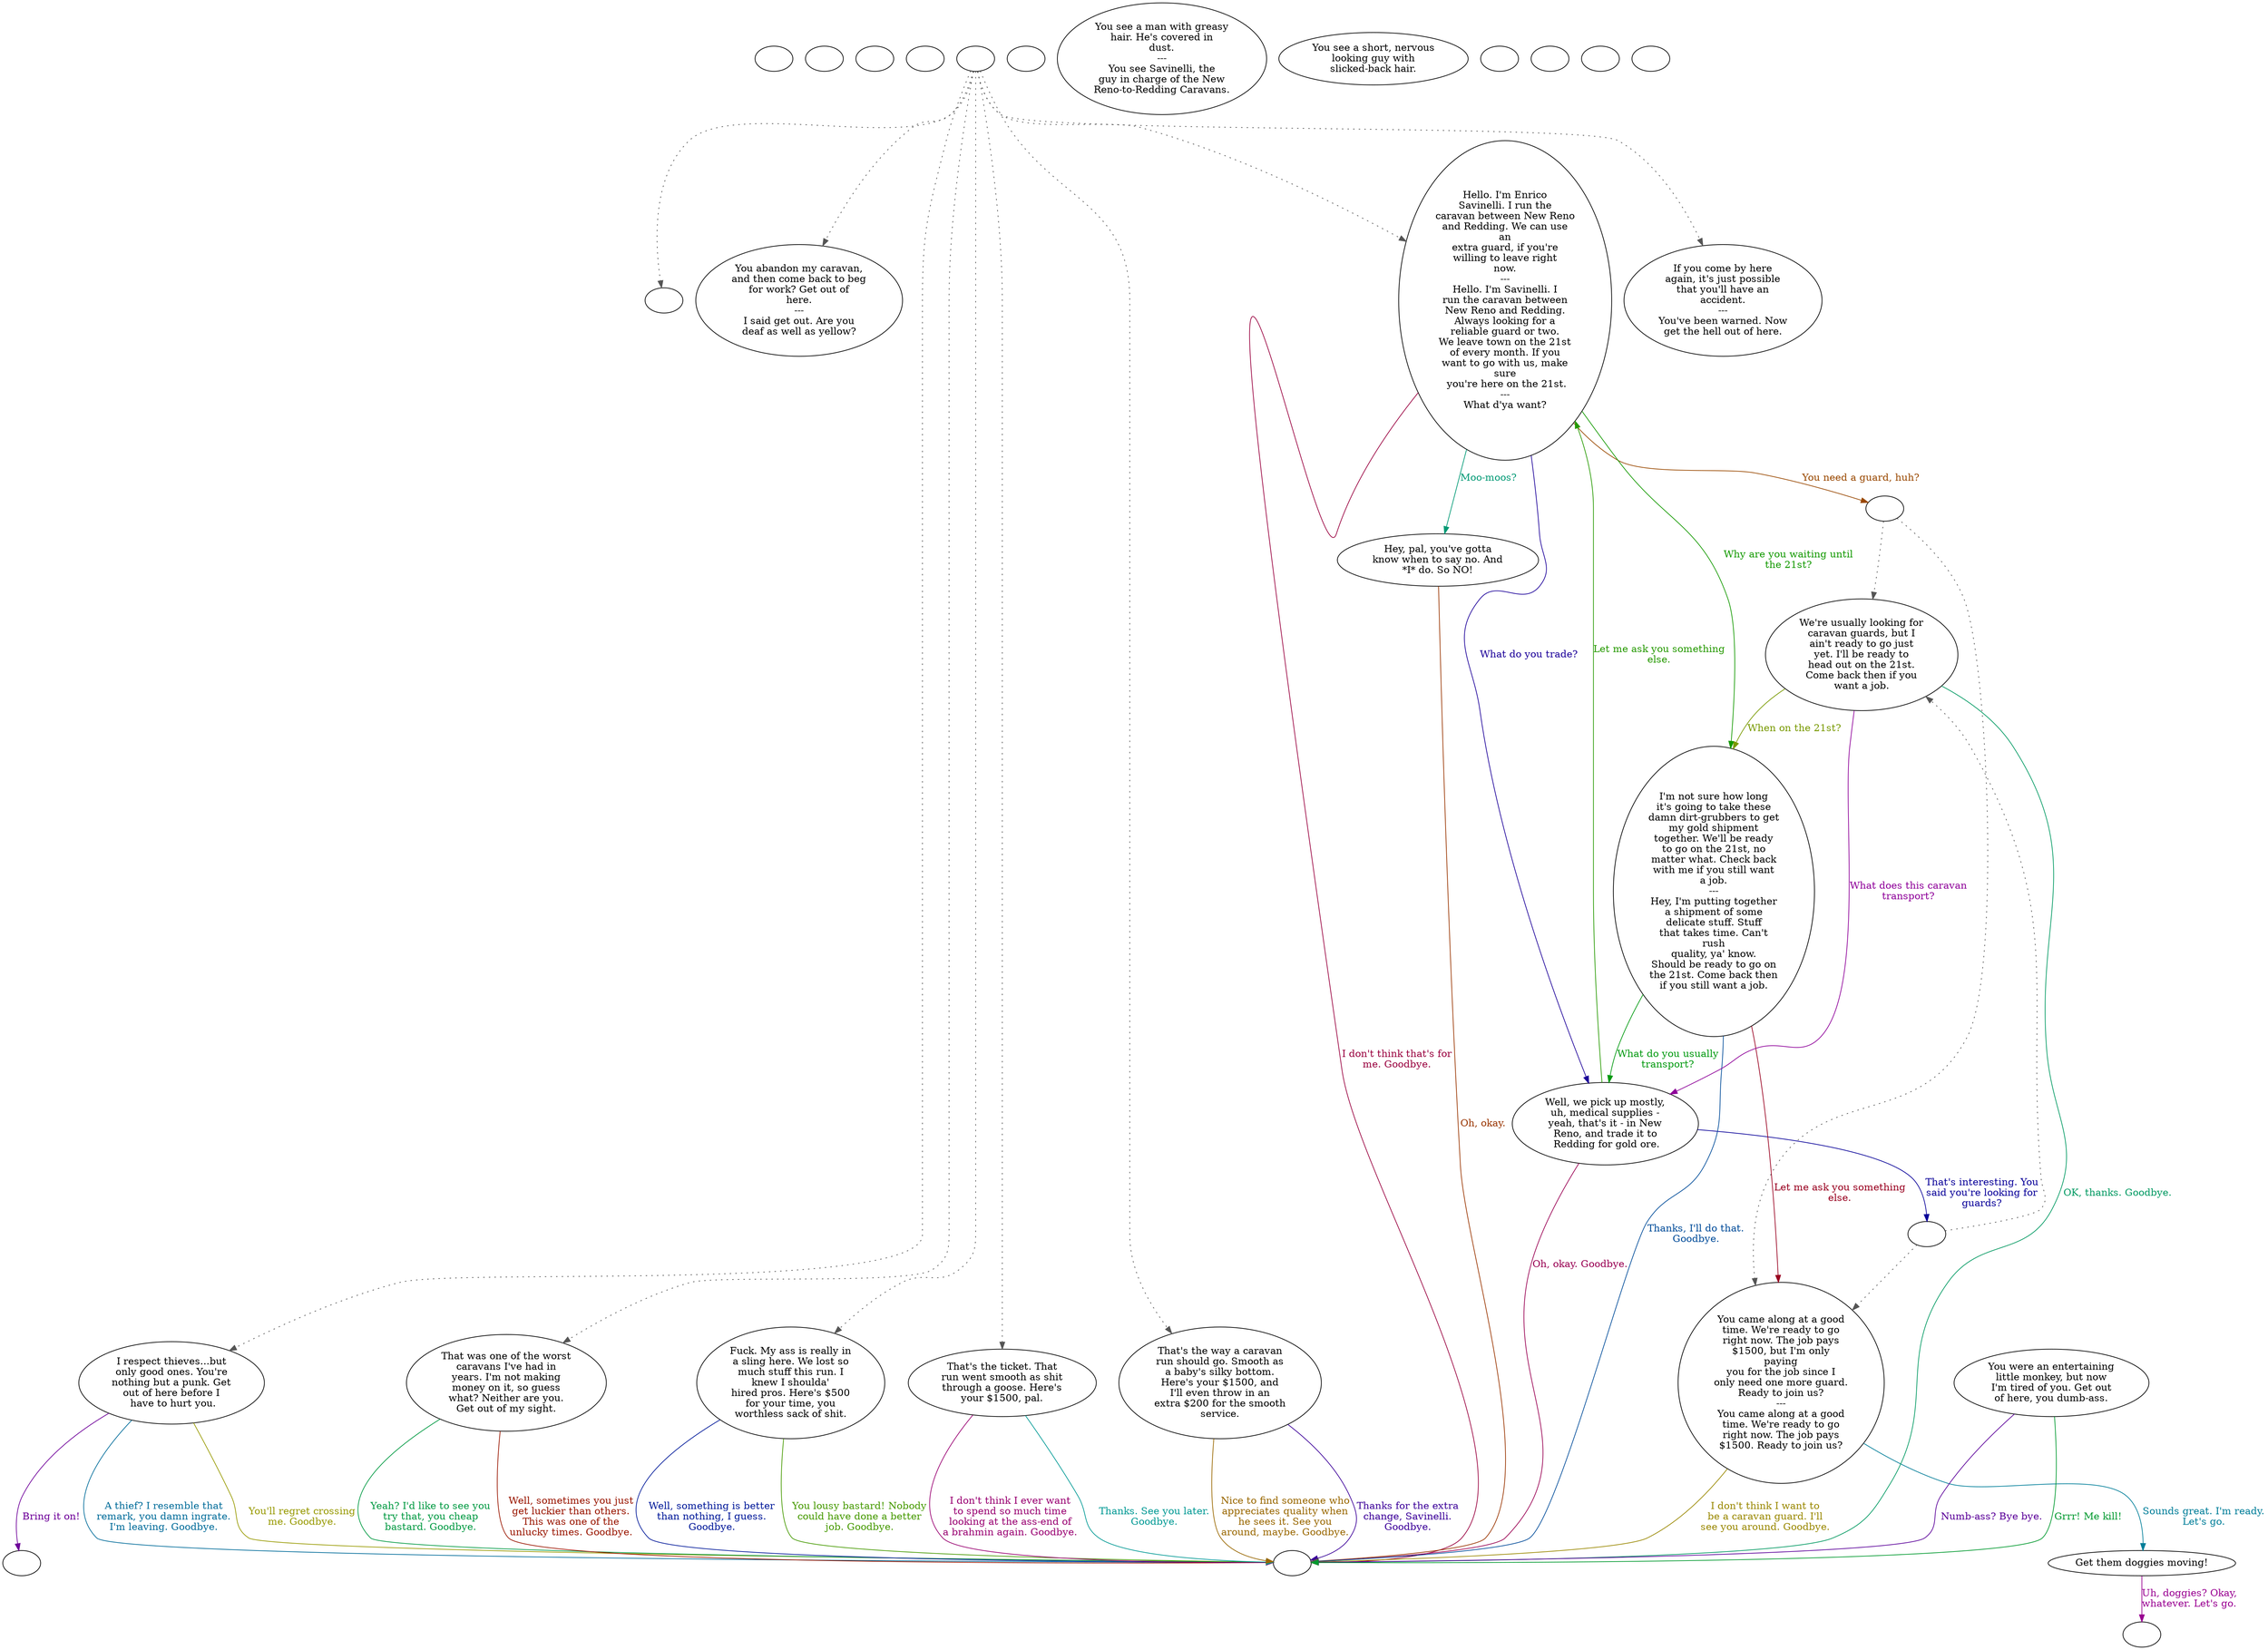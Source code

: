 digraph RCSAVINE {
  "checkPartyMembersNearDoor" [style=filled       fillcolor="#FFFFFF"       color="#000000"]
  "checkPartyMembersNearDoor" [label=""]
  "start" [style=filled       fillcolor="#FFFFFF"       color="#000000"]
  "start" [label=""]
  "critter_p_proc" [style=filled       fillcolor="#FFFFFF"       color="#000000"]
  "critter_p_proc" [label=""]
  "pickup_p_proc" [style=filled       fillcolor="#FFFFFF"       color="#000000"]
  "pickup_p_proc" [label=""]
  "talk_p_proc" [style=filled       fillcolor="#FFFFFF"       color="#000000"]
  "talk_p_proc" -> "Node004" [style=dotted color="#555555"]
  "talk_p_proc" -> "Node005" [style=dotted color="#555555"]
  "talk_p_proc" -> "Node006" [style=dotted color="#555555"]
  "talk_p_proc" -> "Node007" [style=dotted color="#555555"]
  "talk_p_proc" -> "Node008" [style=dotted color="#555555"]
  "talk_p_proc" -> "Node009" [style=dotted color="#555555"]
  "talk_p_proc" -> "Node010" [style=dotted color="#555555"]
  "talk_p_proc" -> "Node001" [style=dotted color="#555555"]
  "talk_p_proc" -> "Node003" [style=dotted color="#555555"]
  "talk_p_proc" [label=""]
  "destroy_p_proc" [style=filled       fillcolor="#FFFFFF"       color="#000000"]
  "destroy_p_proc" [label=""]
  "look_at_p_proc" [style=filled       fillcolor="#FFFFFF"       color="#000000"]
  "look_at_p_proc" [label="You see a man with greasy\nhair. He's covered in\ndust.\n---\nYou see Savinelli, the\nguy in charge of the New\nReno-to-Redding Caravans."]
  "description_p_proc" [style=filled       fillcolor="#FFFFFF"       color="#000000"]
  "description_p_proc" [label="You see a short, nervous\nlooking guy with\nslicked-back hair."]
  "use_skill_on_p_proc" [style=filled       fillcolor="#FFFFFF"       color="#000000"]
  "use_skill_on_p_proc" [label=""]
  "damage_p_proc" [style=filled       fillcolor="#FFFFFF"       color="#000000"]
  "damage_p_proc" [label=""]
  "map_enter_p_proc" [style=filled       fillcolor="#FFFFFF"       color="#000000"]
  "map_enter_p_proc" [label=""]
  "map_update_p_proc" [style=filled       fillcolor="#FFFFFF"       color="#000000"]
  "map_update_p_proc" [label=""]
  "Node998" [style=filled       fillcolor="#FFFFFF"       color="#000000"]
  "Node998" [label=""]
  "Node999" [style=filled       fillcolor="#FFFFFF"       color="#000000"]
  "Node999" [label=""]
  "Node001" [style=filled       fillcolor="#FFFFFF"       color="#000000"]
  "Node001" [label="If you come by here\nagain, it's just possible\nthat you'll have an\naccident.\n---\nYou've been warned. Now\nget the hell out of here."]
  "Node002" [style=filled       fillcolor="#FFFFFF"       color="#000000"]
  "Node002" [label="Get them doggies moving!"]
  "Node002" -> "Node002a" [label="Uh, doggies? Okay,\nwhatever. Let's go." color="#990091" fontcolor="#990091"]
  "Node002a" [style=filled       fillcolor="#FFFFFF"       color="#000000"]
  "Node002a" [label=""]
  "Node003" [style=filled       fillcolor="#FFFFFF"       color="#000000"]
  "Node003" [label="Hello. I'm Enrico\nSavinelli. I run the\ncaravan between New Reno\nand Redding. We can use\nan\nextra guard, if you're\nwilling to leave right\nnow.\n---\nHello. I'm Savinelli. I\nrun the caravan between\nNew Reno and Redding.\nAlways looking for a\nreliable guard or two.\nWe leave town on the 21st\nof every month. If you\nwant to go with us, make\nsure\n you're here on the 21st.\n---\nWhat d'ya want?"]
  "Node003" -> "Node013" [label="Moo-moos?" color="#009974" fontcolor="#009974"]
  "Node003" -> "Node003a" [label="You need a guard, huh?" color="#994800" fontcolor="#994800"]
  "Node003" -> "Node014" [label="What do you trade?" color="#1B0099" fontcolor="#1B0099"]
  "Node003" -> "Node011" [label="Why are you waiting until\nthe 21st?" color="#129900" fontcolor="#129900"]
  "Node003" -> "Node999" [label="I don't think that's for\nme. Goodbye." color="#99003E" fontcolor="#99003E"]
  "Node003a" [style=filled       fillcolor="#FFFFFF"       color="#000000"]
  "Node003a" -> "Node015" [style=dotted color="#555555"]
  "Node003a" -> "Node012" [style=dotted color="#555555"]
  "Node003a" [label=""]
  "Node004" [style=filled       fillcolor="#FFFFFF"       color="#000000"]
  "Node004" [label=""]
  "Node005" [style=filled       fillcolor="#FFFFFF"       color="#000000"]
  "Node005" [label="You abandon my caravan,\nand then come back to beg\nfor work? Get out of\nhere.\n---\nI said get out. Are you\ndeaf as well as yellow?"]
  "Node006" [style=filled       fillcolor="#FFFFFF"       color="#000000"]
  "Node006" [label="I respect thieves...but\nonly good ones. You're\nnothing but a punk. Get\nout of here before I\n have to hurt you."]
  "Node006" -> "Node999" [label="A thief? I resemble that\nremark, you damn ingrate.\nI'm leaving. Goodbye." color="#006B99" fontcolor="#006B99"]
  "Node006" -> "Node999" [label="You'll regret crossing\nme. Goodbye." color="#979900" fontcolor="#979900"]
  "Node006" -> "Node998" [label="Bring it on!" color="#6E0099" fontcolor="#6E0099"]
  "Node007" [style=filled       fillcolor="#FFFFFF"       color="#000000"]
  "Node007" [label="That was one of the worst\ncaravans I've had in\nyears. I'm not making\nmoney on it, so guess\nwhat? Neither are you.\nGet out of my sight."]
  "Node007" -> "Node999" [label="Yeah? I'd like to see you\ntry that, you cheap\nbastard. Goodbye." color="#009941" fontcolor="#009941"]
  "Node007" -> "Node999" [label="Well, sometimes you just\nget luckier than others.\nThis was one of the\nunlucky times. Goodbye." color="#991500" fontcolor="#991500"]
  "Node008" [style=filled       fillcolor="#FFFFFF"       color="#000000"]
  "Node008" [label="Fuck. My ass is really in\na sling here. We lost so\nmuch stuff this run. I\nknew I shoulda'\nhired pros. Here's $500\nfor your time, you\nworthless sack of shit."]
  "Node008" -> "Node999" [label="Well, something is better\nthan nothing, I guess.\nGoodbye." color="#001899" fontcolor="#001899"]
  "Node008" -> "Node999" [label="You lousy bastard! Nobody\ncould have done a better\njob. Goodbye." color="#459900" fontcolor="#459900"]
  "Node009" [style=filled       fillcolor="#FFFFFF"       color="#000000"]
  "Node009" [label="That's the ticket. That\nrun went smooth as shit\nthrough a goose. Here's\nyour $1500, pal."]
  "Node009" -> "Node999" [label="I don't think I ever want\nto spend so much time\nlooking at the ass-end of\na brahmin again. Goodbye." color="#990071" fontcolor="#990071"]
  "Node009" -> "Node999" [label="Thanks. See you later.\nGoodbye." color="#009994" fontcolor="#009994"]
  "Node010" [style=filled       fillcolor="#FFFFFF"       color="#000000"]
  "Node010" [label="That's the way a caravan\nrun should go. Smooth as\na baby's silky bottom.\nHere's your $1500, and\nI'll even throw in an\nextra $200 for the smooth\nservice."]
  "Node010" -> "Node999" [label="Nice to find someone who\nappreciates quality when\nhe sees it. See you\naround, maybe. Goodbye." color="#996700" fontcolor="#996700"]
  "Node010" -> "Node999" [label="Thanks for the extra\nchange, Savinelli.\nGoodbye." color="#3B0099" fontcolor="#3B0099"]
  "Node011" [style=filled       fillcolor="#FFFFFF"       color="#000000"]
  "Node011" [label="I'm not sure how long\nit's going to take these\ndamn dirt-grubbers to get\nmy gold shipment\ntogether. We'll be ready\nto go on the 21st, no\nmatter what. Check back\nwith me if you still want\na job.\n---\nHey, I'm putting together\na shipment of some\ndelicate stuff. Stuff\nthat takes time. Can't\nrush\nquality, ya' know.\nShould be ready to go on\nthe 21st. Come back then\nif you still want a job."]
  "Node011" -> "Node014" [label="What do you usually\ntransport?" color="#00990E" fontcolor="#00990E"]
  "Node011" -> "Node015" [label="Let me ask you something\nelse." color="#99001F" fontcolor="#99001F"]
  "Node011" -> "Node999" [label="Thanks, I'll do that.\nGoodbye." color="#004B99" fontcolor="#004B99"]
  "Node012" [style=filled       fillcolor="#FFFFFF"       color="#000000"]
  "Node012" [label="We're usually looking for\ncaravan guards, but I\nain't ready to go just\nyet. I'll be ready to\nhead out on the 21st.\nCome back then if you\nwant a job."]
  "Node012" -> "Node011" [label="When on the 21st?" color="#789900" fontcolor="#789900"]
  "Node012" -> "Node014" [label="What does this caravan\ntransport?" color="#8E0099" fontcolor="#8E0099"]
  "Node012" -> "Node999" [label="OK, thanks. Goodbye." color="#009961" fontcolor="#009961"]
  "Node013" [style=filled       fillcolor="#FFFFFF"       color="#000000"]
  "Node013" [label="Hey, pal, you've gotta\nknow when to say no. And\n*I* do. So NO!"]
  "Node013" -> "Node999" [label="Oh, okay." color="#993400" fontcolor="#993400"]
  "Node014" [style=filled       fillcolor="#FFFFFF"       color="#000000"]
  "Node014" [label="Well, we pick up mostly,\nuh, medical supplies -\nyeah, that's it - in New\nReno, and trade it to\n Redding for gold ore."]
  "Node014" -> "Node014a" [label="That's interesting. You\nsaid you're looking for\nguards?" color="#080099" fontcolor="#080099"]
  "Node014" -> "Node003" [label="Let me ask you something\nelse." color="#259900" fontcolor="#259900"]
  "Node014" -> "Node999" [label="Oh, okay. Goodbye." color="#990052" fontcolor="#990052"]
  "Node014a" [style=filled       fillcolor="#FFFFFF"       color="#000000"]
  "Node014a" -> "Node015" [style=dotted color="#555555"]
  "Node014a" -> "Node012" [style=dotted color="#555555"]
  "Node014a" [label=""]
  "Node015" [style=filled       fillcolor="#FFFFFF"       color="#000000"]
  "Node015" [label="You came along at a good\ntime. We're ready to go\nright now. The job pays\n$1500, but I'm only\npaying\nyou for the job since I\nonly need one more guard.\nReady to join us?\n---\nYou came along at a good\ntime. We're ready to go\nright now. The job pays\n$1500. Ready to join us?"]
  "Node015" -> "Node002" [label="Sounds great. I'm ready.\nLet's go." color="#007E99" fontcolor="#007E99"]
  "Node015" -> "Node999" [label="I don't think I want to\nbe a caravan guard. I'll\nsee you around. Goodbye." color="#998700" fontcolor="#998700"]
  "Node016" [style=filled       fillcolor="#FFFFFF"       color="#000000"]
  "Node016" [label="You were an entertaining\nlittle monkey, but now\nI'm tired of you. Get out\nof here, you dumb-ass."]
  "Node016" -> "Node999" [label="Numb-ass? Bye bye." color="#5A0099" fontcolor="#5A0099"]
  "Node016" -> "Node999" [label="Grrr! Me kill!" color="#00992E" fontcolor="#00992E"]
}